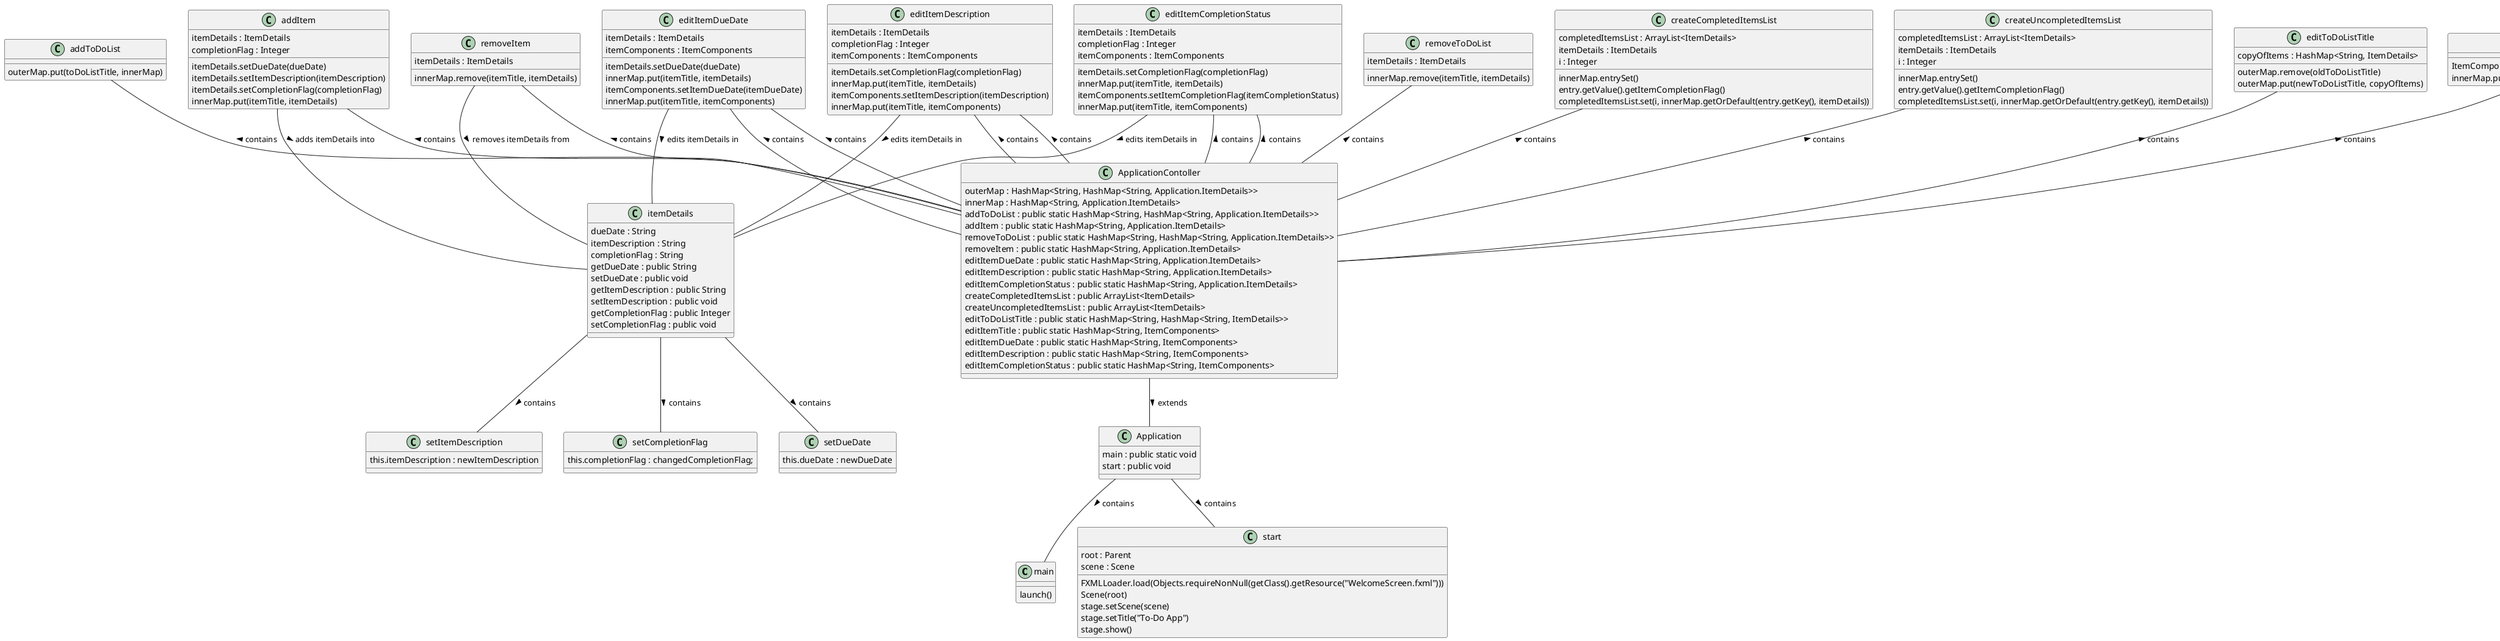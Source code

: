 @startuml
'https://plantuml.com/class-diagram'

class main
{
    launch()
}

class Application
{
    main : public static void
    start : public void
}

class itemDetails
{
    dueDate : String
    itemDescription : String
    completionFlag : String
    getDueDate : public String
    setDueDate : public void
    getItemDescription : public String
    setItemDescription : public void
    getCompletionFlag : public Integer
    setCompletionFlag : public void
}

class setDueDate
{
    this.dueDate : newDueDate
}

class setItemDescription
{
    this.itemDescription : newItemDescription
}

class setCompletionFlag
{
    this.completionFlag : changedCompletionFlag;
}

class ApplicationContoller
{
    outerMap : HashMap<String, HashMap<String, Application.ItemDetails>>
    innerMap : HashMap<String, Application.ItemDetails>
    addToDoList : public static HashMap<String, HashMap<String, Application.ItemDetails>>
    addItem : public static HashMap<String, Application.ItemDetails>
    removeToDoList : public static HashMap<String, HashMap<String, Application.ItemDetails>>
    removeItem : public static HashMap<String, Application.ItemDetails>
    editItemDueDate : public static HashMap<String, Application.ItemDetails>
    editItemDescription : public static HashMap<String, Application.ItemDetails>
    editItemCompletionStatus : public static HashMap<String, Application.ItemDetails>
    createCompletedItemsList : public ArrayList<ItemDetails>
    createUncompletedItemsList : public ArrayList<ItemDetails>
    editToDoListTitle : public static HashMap<String, HashMap<String, ItemDetails>>
    editItemTitle : public static HashMap<String, ItemComponents>
    editItemDueDate : public static HashMap<String, ItemComponents>
    editItemDescription : public static HashMap<String, ItemComponents>
    editItemCompletionStatus : public static HashMap<String, ItemComponents>
}

class start
{
    root : Parent
    FXMLLoader.load(Objects.requireNonNull(getClass().getResource("WelcomeScreen.fxml")))
    scene : Scene
    Scene(root)
    stage.setScene(scene)
    stage.setTitle("To-Do App")
    stage.show()
}

class addToDoList
{
    outerMap.put(toDoListTitle, innerMap)
}

class addItem
{
    itemDetails : ItemDetails
    completionFlag : Integer
    itemDetails.setDueDate(dueDate)
    itemDetails.setItemDescription(itemDescription)
    itemDetails.setCompletionFlag(completionFlag)
    innerMap.put(itemTitle, itemDetails)
}

class removeToDoList
{
    itemDetails : ItemDetails
    innerMap.remove(itemTitle, itemDetails)
}

class removeItem
{
     itemDetails : ItemDetails
     innerMap.remove(itemTitle, itemDetails)
}

class editItemDueDate
{
    itemDetails : ItemDetails
    itemDetails.setDueDate(dueDate)
    innerMap.put(itemTitle, itemDetails)
}

class editItemDescription
{
    itemDetails : ItemDetails
    completionFlag : Integer
    itemDetails.setCompletionFlag(completionFlag)
    innerMap.put(itemTitle, itemDetails)
}

class editItemCompletionStatus
{
    itemDetails : ItemDetails
    completionFlag : Integer
    itemDetails.setCompletionFlag(completionFlag)
    innerMap.put(itemTitle, itemDetails)
}

class createCompletedItemsList
{
    completedItemsList : ArrayList<ItemDetails>
    itemDetails : ItemDetails
    i : Integer
    innerMap.entrySet()
    entry.getValue().getItemCompletionFlag()
    completedItemsList.set(i, innerMap.getOrDefault(entry.getKey(), itemDetails))
}

class createUncompletedItemsList
{
    completedItemsList : ArrayList<ItemDetails>
    itemDetails : ItemDetails
    i : Integer
    innerMap.entrySet()
    entry.getValue().getItemCompletionFlag()
    completedItemsList.set(i, innerMap.getOrDefault(entry.getKey(), itemDetails))
}

class editToDoListTitle
{
    copyOfItems : HashMap<String, ItemDetails>
    outerMap.remove(oldToDoListTitle)
    outerMap.put(newToDoListTitle, copyOfItems)
}

class editItemTitle
{
    ItemComponents copyOfItems : innerMap.remove(oldItemTitle);
    innerMap.put(newItemTitle, copyOfItems);
}

class editItemDueDate
{
    itemComponents : ItemComponents
    itemComponents.setItemDueDate(itemDueDate)
    innerMap.put(itemTitle, itemComponents)
}

class editItemDescription
{
    itemComponents : ItemComponents
    itemComponents.setItemDescription(itemDescription)
    innerMap.put(itemTitle, itemComponents)
}

class editItemCompletionStatus
{
    itemComponents : ItemComponents
    itemComponents.setItemCompletionFlag(itemCompletionStatus)
    innerMap.put(itemTitle, itemComponents)
}

Application -- main : contains >
Application -- start : contains >
ApplicationContoller -- Application : extends >
addToDoList -- ApplicationContoller : contains <
addItem -- ApplicationContoller : contains <
removeToDoList -- ApplicationContoller : contains <
removeItem -- ApplicationContoller : contains <
editItemDueDate -- ApplicationContoller : contains <
editItemDescription -- ApplicationContoller : contains <
editItemCompletionStatus -- ApplicationContoller : contains <
createCompletedItemsList -- ApplicationContoller : contains <
createUncompletedItemsList -- ApplicationContoller : contains <
editToDoListTitle -- ApplicationContoller : contains <
editItemTitle -- ApplicationContoller : contains <
editItemDueDate -- ApplicationContoller : contains <
editItemDescription -- ApplicationContoller : contains <
editItemCompletionStatus -- ApplicationContoller : contains <
itemDetails -- setDueDate : contains >
itemDetails -- setItemDescription : contains >
itemDetails -- setCompletionFlag : contains >
addItem -- itemDetails : adds itemDetails into >
removeItem -- itemDetails : removes itemDetails from >
editItemDueDate -- itemDetails : edits itemDetails in >
editItemDescription -- itemDetails : edits itemDetails in >
editItemCompletionStatus -- itemDetails : edits itemDetails in >

@enduml